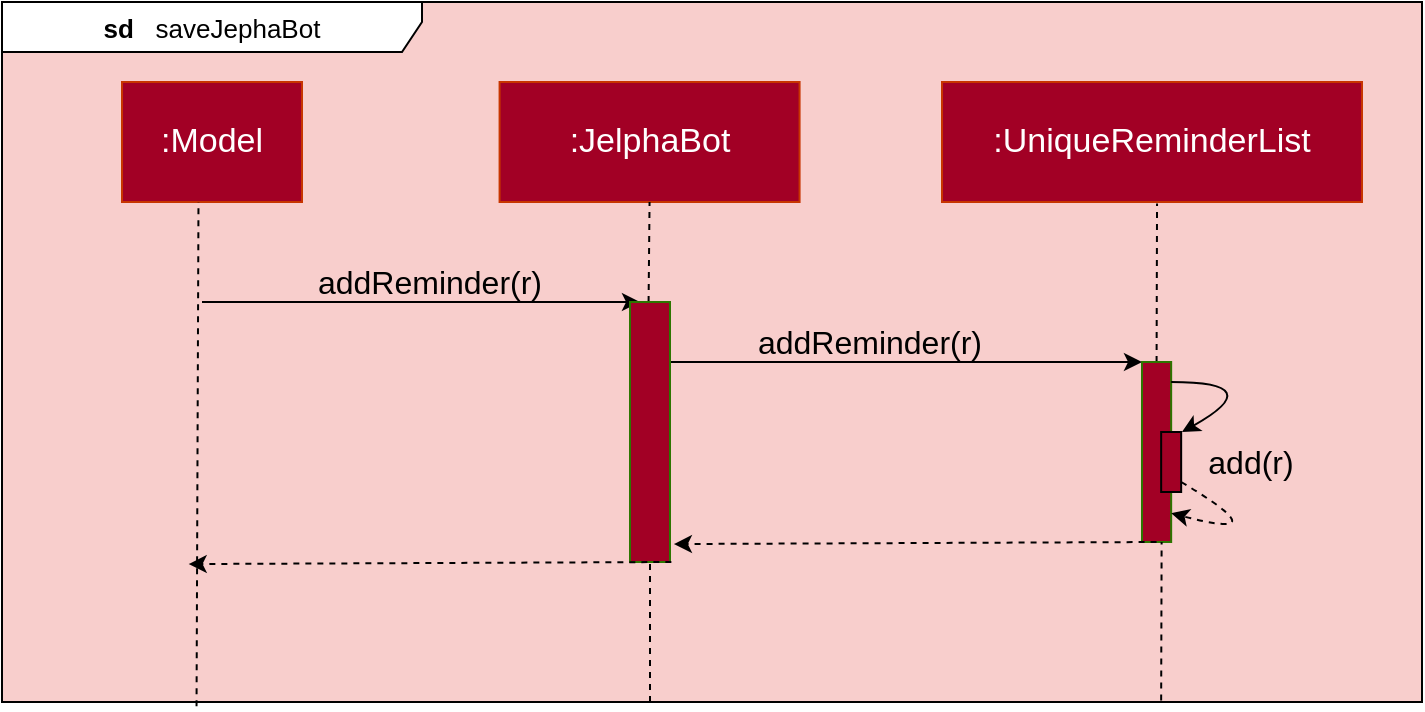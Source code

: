 <mxfile version="12.9.9" type="device"><diagram id="8nA2ZPJFM3wmrsE_MuTr" name="Page-1"><mxGraphModel dx="925" dy="629" grid="1" gridSize="10" guides="1" tooltips="1" connect="1" arrows="1" fold="1" page="1" pageScale="1" pageWidth="827" pageHeight="1169" math="0" shadow="0"><root><mxCell id="0"/><mxCell id="1" parent="0"/><mxCell id="iqswkxmGJfXqK92fiffK-14" value="" style="rounded=0;whiteSpace=wrap;html=1;fillColor=#F8CECC;" parent="1" vertex="1"><mxGeometry x="100" y="600" width="710" height="350" as="geometry"/></mxCell><mxCell id="iqswkxmGJfXqK92fiffK-2" value="&lt;b&gt;sd&lt;/b&gt;&amp;nbsp; &amp;nbsp;saveJephaBot" style="shape=umlFrame;whiteSpace=wrap;html=1;fontSize=13;width=210;height=25;align=center;" parent="1" vertex="1"><mxGeometry x="100" y="600" width="710" height="350" as="geometry"/></mxCell><mxCell id="FTK14e9XcM5mfNb7xlVp-4" value=":Model" style="rounded=0;whiteSpace=wrap;html=1;fontFamily=Helvetica;fillColor=#A20025;strokeColor=#C73500;fontColor=#ffffff;fontSize=17;" parent="1" vertex="1"><mxGeometry x="160" y="640.0" width="90" height="60" as="geometry"/></mxCell><mxCell id="FTK14e9XcM5mfNb7xlVp-5" value=":JelphaBot" style="rounded=0;whiteSpace=wrap;html=1;fontFamily=Helvetica;fillColor=#A20025;strokeColor=#C73500;fontColor=#ffffff;fontSize=17;" parent="1" vertex="1"><mxGeometry x="348.79" y="640" width="150" height="60" as="geometry"/></mxCell><mxCell id="FTK14e9XcM5mfNb7xlVp-7" value="" style="endArrow=none;dashed=1;html=1;entryX=0.5;entryY=1;entryDx=0;entryDy=0;exitX=0.137;exitY=1.006;exitDx=0;exitDy=0;exitPerimeter=0;" parent="1" edge="1" source="iqswkxmGJfXqK92fiffK-14"><mxGeometry width="50" height="50" relative="1" as="geometry"><mxPoint x="198" y="940" as="sourcePoint"/><mxPoint x="198.24" y="700" as="targetPoint"/></mxGeometry></mxCell><mxCell id="FTK14e9XcM5mfNb7xlVp-8" value="" style="endArrow=none;dashed=1;html=1;entryX=0.5;entryY=1;entryDx=0;entryDy=0;" parent="1" edge="1"><mxGeometry width="50" height="50" relative="1" as="geometry"><mxPoint x="423.29" y="750" as="sourcePoint"/><mxPoint x="423.78" y="700" as="targetPoint"/></mxGeometry></mxCell><mxCell id="FTK14e9XcM5mfNb7xlVp-11" value="" style="endArrow=none;dashed=1;html=1;entryX=0.5;entryY=1;entryDx=0;entryDy=0;" parent="1" edge="1" target="FTK14e9XcM5mfNb7xlVp-10"><mxGeometry width="50" height="50" relative="1" as="geometry"><mxPoint x="424" y="950" as="sourcePoint"/><mxPoint x="423.66" y="910" as="targetPoint"/></mxGeometry></mxCell><mxCell id="FTK14e9XcM5mfNb7xlVp-12" value="" style="endArrow=classic;html=1;entryX=0.25;entryY=0;entryDx=0;entryDy=0;" parent="1" target="FTK14e9XcM5mfNb7xlVp-10" edge="1"><mxGeometry width="50" height="50" relative="1" as="geometry"><mxPoint x="200" y="750" as="sourcePoint"/><mxPoint x="410" y="800" as="targetPoint"/></mxGeometry></mxCell><mxCell id="FTK14e9XcM5mfNb7xlVp-13" value="addReminder(r)" style="text;html=1;strokeColor=none;fillColor=none;align=center;verticalAlign=middle;whiteSpace=wrap;rounded=0;fontSize=16;" parent="1" vertex="1"><mxGeometry x="239" y="730" width="150" height="20" as="geometry"/></mxCell><mxCell id="FTK14e9XcM5mfNb7xlVp-14" value="" style="endArrow=classic;html=1;entryX=0;entryY=0;entryDx=0;entryDy=0;" parent="1" edge="1" target="vqj3I3xyiFRp0q4h9ghc-4"><mxGeometry width="50" height="50" relative="1" as="geometry"><mxPoint x="427.58" y="780" as="sourcePoint"/><mxPoint x="605.54" y="780" as="targetPoint"/></mxGeometry></mxCell><mxCell id="FTK14e9XcM5mfNb7xlVp-10" value="" style="rounded=0;whiteSpace=wrap;html=1;fillColor=#A20025;strokeColor=#2D7600;fontColor=#ffffff;fontSize=17;fontFamily=Helvetica;" parent="1" vertex="1"><mxGeometry x="414" y="750" width="20" height="130" as="geometry"/></mxCell><mxCell id="vqj3I3xyiFRp0q4h9ghc-1" value="addReminder(r)" style="text;html=1;strokeColor=none;fillColor=none;align=center;verticalAlign=middle;whiteSpace=wrap;rounded=0;fontSize=16;" vertex="1" parent="1"><mxGeometry x="459" y="760" width="150" height="20" as="geometry"/></mxCell><mxCell id="vqj3I3xyiFRp0q4h9ghc-2" value=":UniqueReminderList" style="rounded=0;whiteSpace=wrap;html=1;fontFamily=Helvetica;fillColor=#A20025;strokeColor=#C73500;fontColor=#ffffff;fontSize=17;" vertex="1" parent="1"><mxGeometry x="570" y="640" width="210" height="60" as="geometry"/></mxCell><mxCell id="vqj3I3xyiFRp0q4h9ghc-3" value="" style="endArrow=none;dashed=1;html=1;exitX=0.5;exitY=0;exitDx=0;exitDy=0;entryX=0.512;entryY=1.012;entryDx=0;entryDy=0;entryPerimeter=0;" edge="1" parent="1" source="vqj3I3xyiFRp0q4h9ghc-4" target="vqj3I3xyiFRp0q4h9ghc-2"><mxGeometry width="50" height="50" relative="1" as="geometry"><mxPoint x="680" y="750" as="sourcePoint"/><mxPoint x="682" y="710" as="targetPoint"/></mxGeometry></mxCell><mxCell id="vqj3I3xyiFRp0q4h9ghc-4" value="" style="rounded=0;whiteSpace=wrap;html=1;fillColor=#A20025;strokeColor=#2D7600;fontColor=#ffffff;fontSize=17;fontFamily=Helvetica;" vertex="1" parent="1"><mxGeometry x="670" y="780" width="14.58" height="90" as="geometry"/></mxCell><mxCell id="vqj3I3xyiFRp0q4h9ghc-7" value="" style="endArrow=classic;html=1;curved=1;" edge="1" parent="1"><mxGeometry width="50" height="50" relative="1" as="geometry"><mxPoint x="684.58" y="790" as="sourcePoint"/><mxPoint x="690" y="815" as="targetPoint"/><Array as="points"><mxPoint x="734.58" y="790"/></Array></mxGeometry></mxCell><mxCell id="vqj3I3xyiFRp0q4h9ghc-10" value="" style="rounded=0;whiteSpace=wrap;html=1;fillColor=#A20025;fontSize=16;" vertex="1" parent="1"><mxGeometry x="679.58" y="815" width="10" height="30" as="geometry"/></mxCell><mxCell id="vqj3I3xyiFRp0q4h9ghc-11" value="" style="endArrow=classic;html=1;curved=1;dashed=1;entryX=1.002;entryY=0.84;entryDx=0;entryDy=0;entryPerimeter=0;" edge="1" parent="1" target="vqj3I3xyiFRp0q4h9ghc-4"><mxGeometry width="50" height="50" relative="1" as="geometry"><mxPoint x="689.58" y="840.0" as="sourcePoint"/><mxPoint x="690" y="860" as="targetPoint"/><Array as="points"><mxPoint x="740" y="870"/></Array></mxGeometry></mxCell><mxCell id="vqj3I3xyiFRp0q4h9ghc-12" value="add(r)" style="text;html=1;strokeColor=none;fillColor=none;align=center;verticalAlign=middle;whiteSpace=wrap;rounded=0;fontSize=16;" vertex="1" parent="1"><mxGeometry x="690" y="820" width="69" height="20" as="geometry"/></mxCell><mxCell id="vqj3I3xyiFRp0q4h9ghc-13" value="" style="endArrow=classic;html=1;dashed=1;fontSize=16;exitX=0.5;exitY=1;exitDx=0;exitDy=0;entryX=1.097;entryY=0.931;entryDx=0;entryDy=0;entryPerimeter=0;" edge="1" parent="1" source="vqj3I3xyiFRp0q4h9ghc-4" target="FTK14e9XcM5mfNb7xlVp-10"><mxGeometry width="50" height="50" relative="1" as="geometry"><mxPoint x="500" y="860" as="sourcePoint"/><mxPoint x="550" y="810" as="targetPoint"/></mxGeometry></mxCell><mxCell id="vqj3I3xyiFRp0q4h9ghc-14" value="" style="endArrow=none;dashed=1;html=1;exitX=0.5;exitY=0;exitDx=0;exitDy=0;entryX=0.512;entryY=1.012;entryDx=0;entryDy=0;entryPerimeter=0;" edge="1" parent="1"><mxGeometry width="50" height="50" relative="1" as="geometry"><mxPoint x="679.58" y="949.28" as="sourcePoint"/><mxPoint x="679.81" y="870" as="targetPoint"/></mxGeometry></mxCell><mxCell id="vqj3I3xyiFRp0q4h9ghc-15" value="" style="endArrow=classic;html=1;dashed=1;fontSize=16;exitX=0.5;exitY=1;exitDx=0;exitDy=0;entryX=1.097;entryY=0.931;entryDx=0;entryDy=0;entryPerimeter=0;" edge="1" parent="1"><mxGeometry width="50" height="50" relative="1" as="geometry"><mxPoint x="434.68" y="880.0" as="sourcePoint"/><mxPoint x="193.33" y="881.03" as="targetPoint"/></mxGeometry></mxCell></root></mxGraphModel></diagram></mxfile>